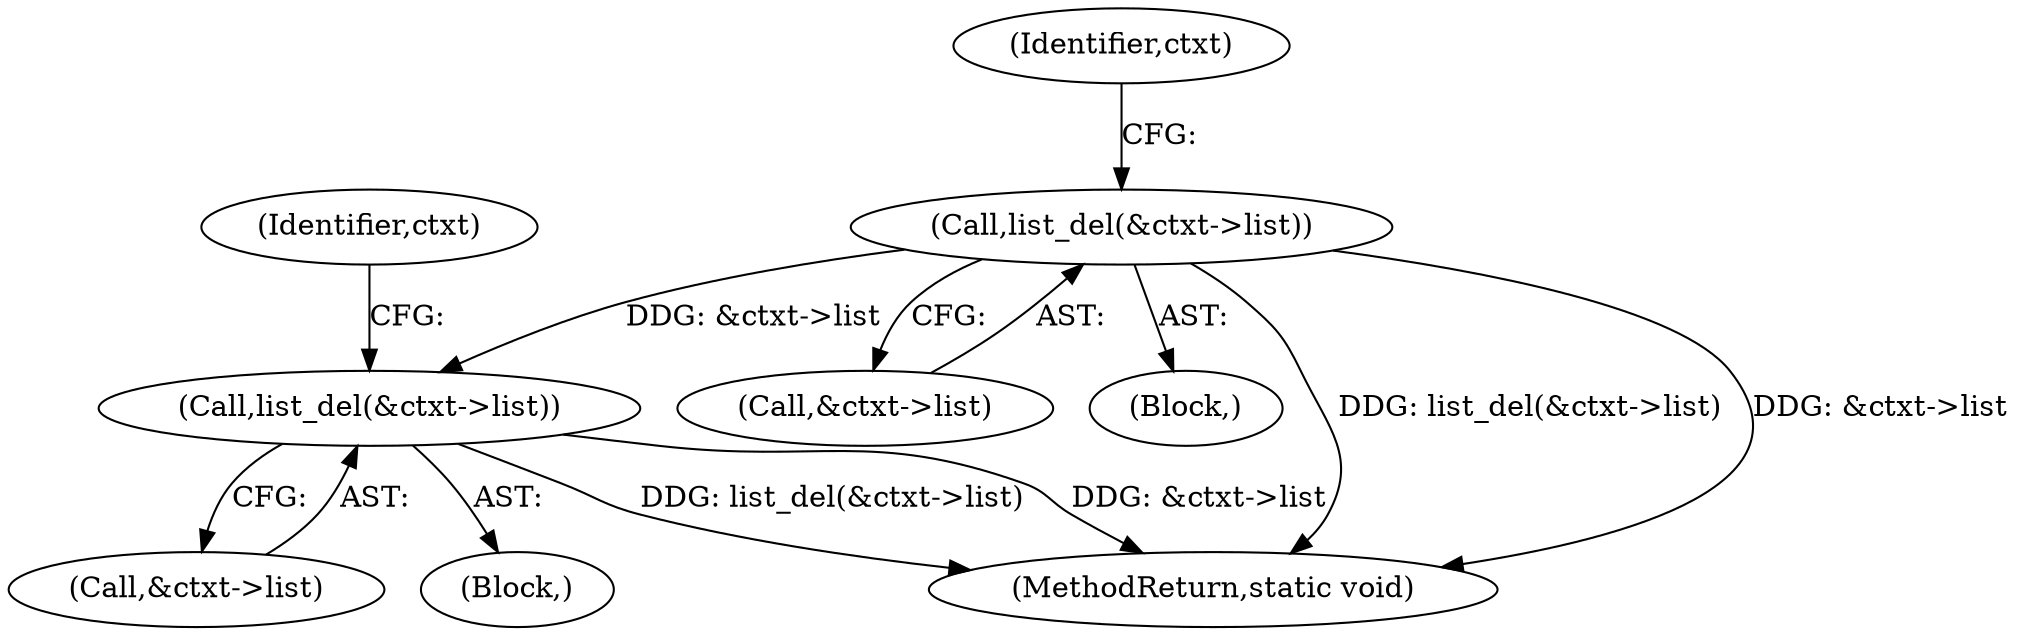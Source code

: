 digraph "0_linux_c70422f760c120480fee4de6c38804c72aa26bc1_41@pointer" {
"1000159" [label="(Call,list_del(&ctxt->list))"];
"1000176" [label="(Call,list_del(&ctxt->list))"];
"1000160" [label="(Call,&ctxt->list)"];
"1000182" [label="(Identifier,ctxt)"];
"1000177" [label="(Call,&ctxt->list)"];
"1000174" [label="(Block,)"];
"1000165" [label="(Identifier,ctxt)"];
"1000157" [label="(Block,)"];
"1000277" [label="(MethodReturn,static void)"];
"1000159" [label="(Call,list_del(&ctxt->list))"];
"1000176" [label="(Call,list_del(&ctxt->list))"];
"1000159" -> "1000157"  [label="AST: "];
"1000159" -> "1000160"  [label="CFG: "];
"1000160" -> "1000159"  [label="AST: "];
"1000165" -> "1000159"  [label="CFG: "];
"1000159" -> "1000277"  [label="DDG: list_del(&ctxt->list)"];
"1000159" -> "1000277"  [label="DDG: &ctxt->list"];
"1000159" -> "1000176"  [label="DDG: &ctxt->list"];
"1000176" -> "1000174"  [label="AST: "];
"1000176" -> "1000177"  [label="CFG: "];
"1000177" -> "1000176"  [label="AST: "];
"1000182" -> "1000176"  [label="CFG: "];
"1000176" -> "1000277"  [label="DDG: list_del(&ctxt->list)"];
"1000176" -> "1000277"  [label="DDG: &ctxt->list"];
}

